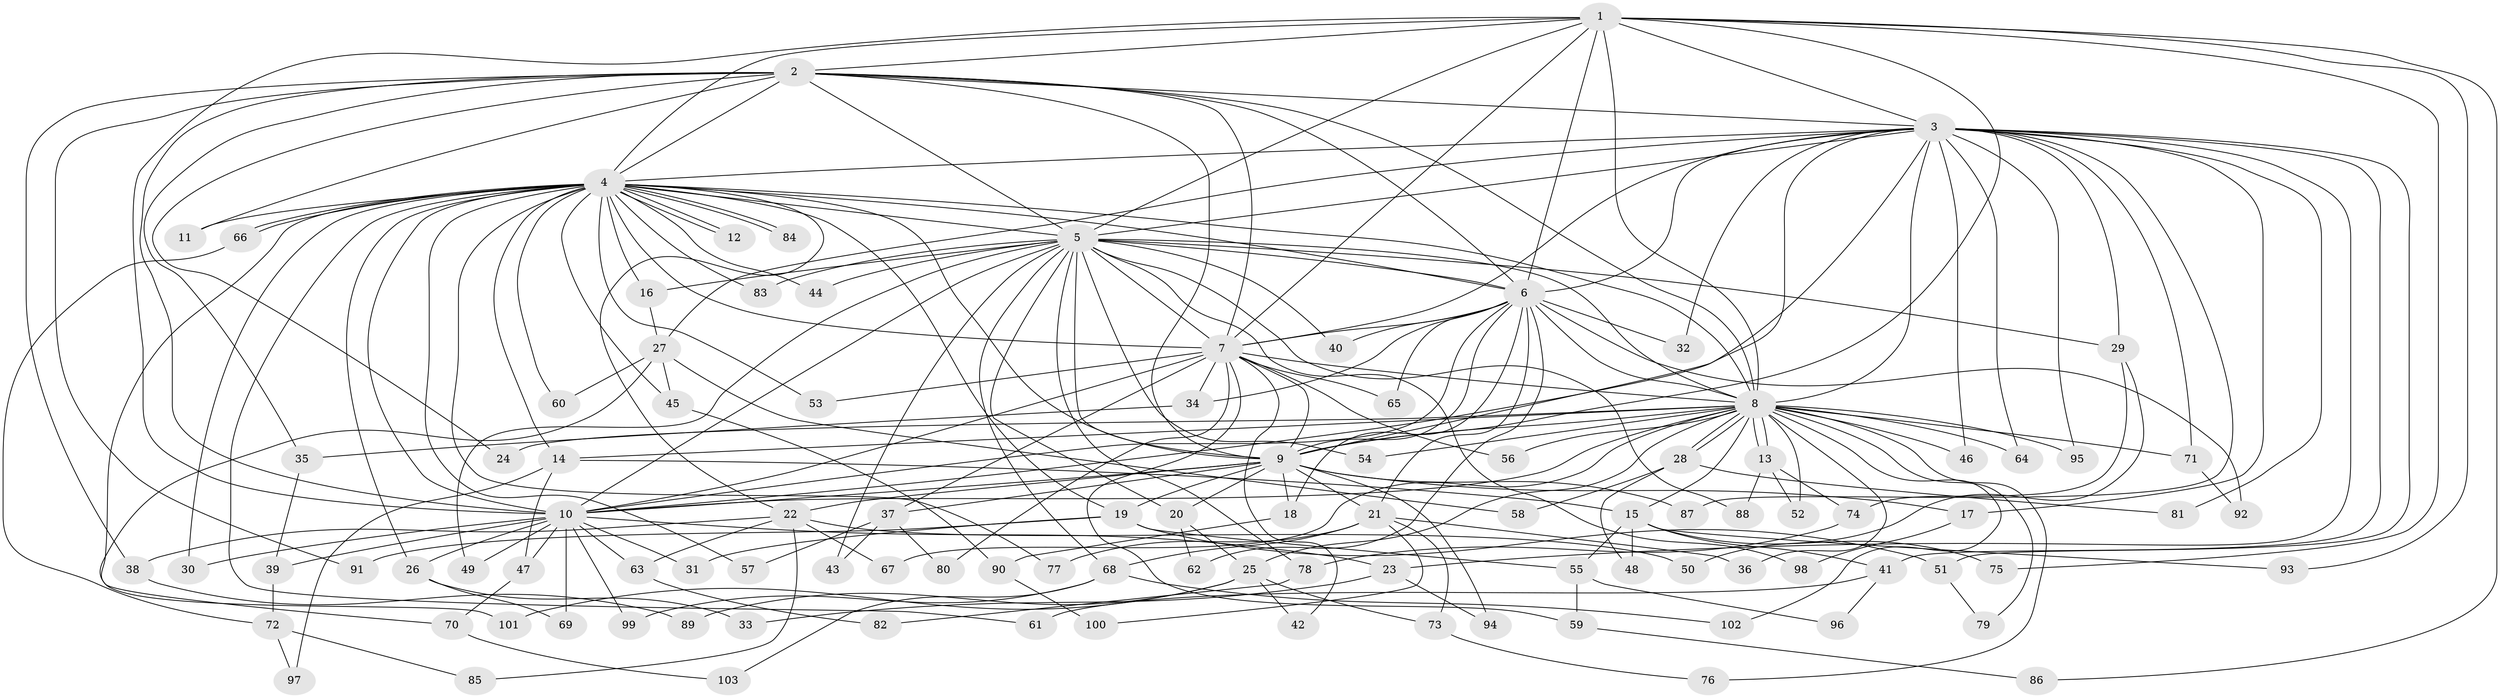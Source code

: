 // coarse degree distribution, {11: 0.0273972602739726, 19: 0.0410958904109589, 26: 0.0136986301369863, 1: 0.0273972602739726, 5: 0.0273972602739726, 3: 0.2328767123287671, 2: 0.3835616438356164, 6: 0.0547945205479452, 4: 0.1232876712328767, 16: 0.0136986301369863, 14: 0.0136986301369863, 7: 0.0273972602739726, 24: 0.0136986301369863}
// Generated by graph-tools (version 1.1) at 2025/36/03/04/25 23:36:18]
// undirected, 103 vertices, 231 edges
graph export_dot {
  node [color=gray90,style=filled];
  1;
  2;
  3;
  4;
  5;
  6;
  7;
  8;
  9;
  10;
  11;
  12;
  13;
  14;
  15;
  16;
  17;
  18;
  19;
  20;
  21;
  22;
  23;
  24;
  25;
  26;
  27;
  28;
  29;
  30;
  31;
  32;
  33;
  34;
  35;
  36;
  37;
  38;
  39;
  40;
  41;
  42;
  43;
  44;
  45;
  46;
  47;
  48;
  49;
  50;
  51;
  52;
  53;
  54;
  55;
  56;
  57;
  58;
  59;
  60;
  61;
  62;
  63;
  64;
  65;
  66;
  67;
  68;
  69;
  70;
  71;
  72;
  73;
  74;
  75;
  76;
  77;
  78;
  79;
  80;
  81;
  82;
  83;
  84;
  85;
  86;
  87;
  88;
  89;
  90;
  91;
  92;
  93;
  94;
  95;
  96;
  97;
  98;
  99;
  100;
  101;
  102;
  103;
  1 -- 2;
  1 -- 3;
  1 -- 4;
  1 -- 5;
  1 -- 6;
  1 -- 7;
  1 -- 8;
  1 -- 9;
  1 -- 10;
  1 -- 75;
  1 -- 86;
  1 -- 93;
  2 -- 3;
  2 -- 4;
  2 -- 5;
  2 -- 6;
  2 -- 7;
  2 -- 8;
  2 -- 9;
  2 -- 10;
  2 -- 11;
  2 -- 24;
  2 -- 35;
  2 -- 38;
  2 -- 91;
  3 -- 4;
  3 -- 5;
  3 -- 6;
  3 -- 7;
  3 -- 8;
  3 -- 9;
  3 -- 10;
  3 -- 17;
  3 -- 23;
  3 -- 27;
  3 -- 29;
  3 -- 32;
  3 -- 41;
  3 -- 46;
  3 -- 51;
  3 -- 64;
  3 -- 71;
  3 -- 81;
  3 -- 87;
  3 -- 95;
  4 -- 5;
  4 -- 6;
  4 -- 7;
  4 -- 8;
  4 -- 9;
  4 -- 10;
  4 -- 11;
  4 -- 12;
  4 -- 12;
  4 -- 14;
  4 -- 16;
  4 -- 19;
  4 -- 22;
  4 -- 26;
  4 -- 30;
  4 -- 44;
  4 -- 45;
  4 -- 53;
  4 -- 57;
  4 -- 60;
  4 -- 61;
  4 -- 66;
  4 -- 66;
  4 -- 77;
  4 -- 83;
  4 -- 84;
  4 -- 84;
  4 -- 101;
  5 -- 6;
  5 -- 7;
  5 -- 8;
  5 -- 9;
  5 -- 10;
  5 -- 16;
  5 -- 20;
  5 -- 29;
  5 -- 40;
  5 -- 43;
  5 -- 44;
  5 -- 49;
  5 -- 54;
  5 -- 68;
  5 -- 78;
  5 -- 83;
  5 -- 88;
  5 -- 98;
  6 -- 7;
  6 -- 8;
  6 -- 9;
  6 -- 10;
  6 -- 18;
  6 -- 21;
  6 -- 32;
  6 -- 34;
  6 -- 40;
  6 -- 62;
  6 -- 65;
  6 -- 92;
  7 -- 8;
  7 -- 9;
  7 -- 10;
  7 -- 34;
  7 -- 37;
  7 -- 42;
  7 -- 53;
  7 -- 56;
  7 -- 59;
  7 -- 65;
  7 -- 80;
  8 -- 9;
  8 -- 10;
  8 -- 13;
  8 -- 13;
  8 -- 14;
  8 -- 15;
  8 -- 24;
  8 -- 25;
  8 -- 28;
  8 -- 28;
  8 -- 36;
  8 -- 46;
  8 -- 52;
  8 -- 54;
  8 -- 56;
  8 -- 64;
  8 -- 67;
  8 -- 71;
  8 -- 76;
  8 -- 79;
  8 -- 95;
  8 -- 102;
  9 -- 10;
  9 -- 17;
  9 -- 18;
  9 -- 19;
  9 -- 20;
  9 -- 21;
  9 -- 22;
  9 -- 37;
  9 -- 87;
  9 -- 94;
  10 -- 23;
  10 -- 26;
  10 -- 30;
  10 -- 31;
  10 -- 39;
  10 -- 47;
  10 -- 49;
  10 -- 63;
  10 -- 69;
  10 -- 99;
  13 -- 52;
  13 -- 74;
  13 -- 88;
  14 -- 15;
  14 -- 47;
  14 -- 97;
  15 -- 41;
  15 -- 48;
  15 -- 55;
  15 -- 75;
  15 -- 93;
  16 -- 27;
  17 -- 98;
  18 -- 90;
  19 -- 31;
  19 -- 51;
  19 -- 55;
  19 -- 91;
  20 -- 25;
  20 -- 62;
  21 -- 36;
  21 -- 68;
  21 -- 73;
  21 -- 77;
  21 -- 100;
  22 -- 38;
  22 -- 50;
  22 -- 63;
  22 -- 67;
  22 -- 85;
  23 -- 33;
  23 -- 94;
  25 -- 42;
  25 -- 73;
  25 -- 89;
  25 -- 101;
  26 -- 33;
  26 -- 69;
  27 -- 45;
  27 -- 58;
  27 -- 60;
  27 -- 70;
  28 -- 48;
  28 -- 58;
  28 -- 81;
  29 -- 50;
  29 -- 74;
  34 -- 35;
  35 -- 39;
  37 -- 43;
  37 -- 57;
  37 -- 80;
  38 -- 89;
  39 -- 72;
  41 -- 61;
  41 -- 96;
  45 -- 90;
  47 -- 70;
  51 -- 79;
  55 -- 59;
  55 -- 96;
  59 -- 86;
  63 -- 82;
  66 -- 72;
  68 -- 99;
  68 -- 102;
  68 -- 103;
  70 -- 103;
  71 -- 92;
  72 -- 85;
  72 -- 97;
  73 -- 76;
  74 -- 78;
  78 -- 82;
  90 -- 100;
}

